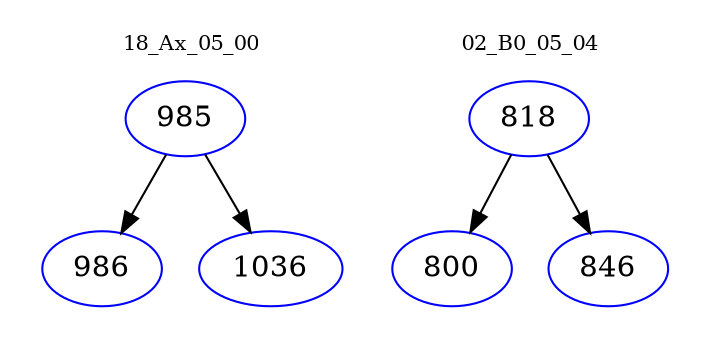 digraph{
subgraph cluster_0 {
color = white
label = "18_Ax_05_00";
fontsize=10;
T0_985 [label="985", color="blue"]
T0_985 -> T0_986 [color="black"]
T0_986 [label="986", color="blue"]
T0_985 -> T0_1036 [color="black"]
T0_1036 [label="1036", color="blue"]
}
subgraph cluster_1 {
color = white
label = "02_B0_05_04";
fontsize=10;
T1_818 [label="818", color="blue"]
T1_818 -> T1_800 [color="black"]
T1_800 [label="800", color="blue"]
T1_818 -> T1_846 [color="black"]
T1_846 [label="846", color="blue"]
}
}
